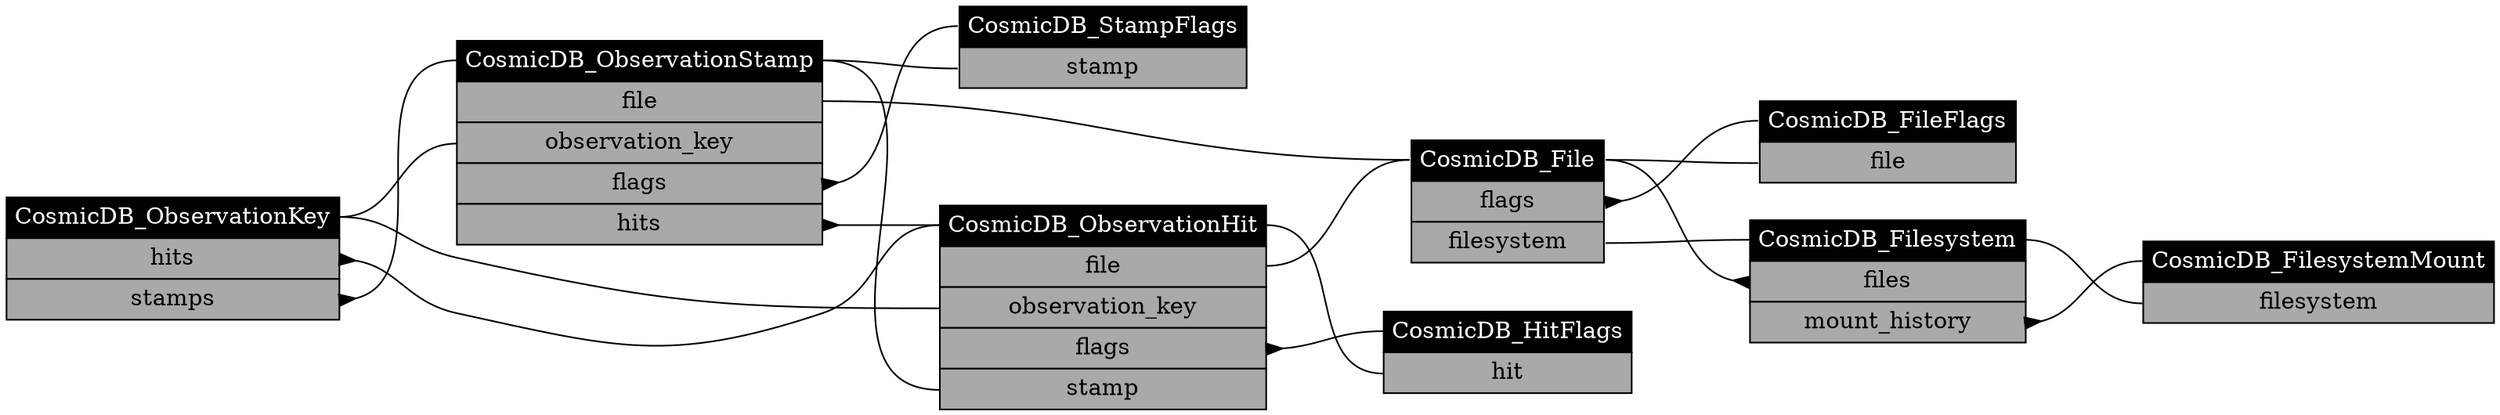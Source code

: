 digraph Storage_Entities {
layout=dot;
rankdir=LR;
ranksep="1.0";
CosmicDB_ObservationKey [label=<<table border="0" cellborder="1" cellspacing="0" cellpadding="4">
	<tr><td bgcolor="black" port="class"><font color="white">CosmicDB_ObservationKey</font></td></tr>
	<tr><td bgcolor="darkgrey" port="hits">hits</td></tr>
	<tr><td bgcolor="darkgrey" port="stamps">stamps</td></tr>
</table>>, shape=plain];
CosmicDB_Filesystem [label=<<table border="0" cellborder="1" cellspacing="0" cellpadding="4">
	<tr><td bgcolor="black" port="class"><font color="white">CosmicDB_Filesystem</font></td></tr>
	<tr><td bgcolor="darkgrey" port="files">files</td></tr>
	<tr><td bgcolor="darkgrey" port="mount_history">mount_history</td></tr>
</table>>, shape=plain];
CosmicDB_FilesystemMount [label=<<table border="0" cellborder="1" cellspacing="0" cellpadding="4">
	<tr><td bgcolor="black" port="class"><font color="white">CosmicDB_FilesystemMount</font></td></tr>
	<tr><td bgcolor="darkgrey" port="filesystem">filesystem</td></tr>
</table>>, shape=plain];
CosmicDB_File [label=<<table border="0" cellborder="1" cellspacing="0" cellpadding="4">
	<tr><td bgcolor="black" port="class"><font color="white">CosmicDB_File</font></td></tr>
	<tr><td bgcolor="darkgrey" port="flags">flags</td></tr>
	<tr><td bgcolor="darkgrey" port="filesystem">filesystem</td></tr>
</table>>, shape=plain];
CosmicDB_FileFlags [label=<<table border="0" cellborder="1" cellspacing="0" cellpadding="4">
	<tr><td bgcolor="black" port="class"><font color="white">CosmicDB_FileFlags</font></td></tr>
	<tr><td bgcolor="darkgrey" port="file">file</td></tr>
</table>>, shape=plain];
CosmicDB_ObservationStamp [label=<<table border="0" cellborder="1" cellspacing="0" cellpadding="4">
	<tr><td bgcolor="black" port="class"><font color="white">CosmicDB_ObservationStamp</font></td></tr>
	<tr><td bgcolor="darkgrey" port="file">file</td></tr>
	<tr><td bgcolor="darkgrey" port="observation_key">observation_key</td></tr>
	<tr><td bgcolor="darkgrey" port="flags">flags</td></tr>
	<tr><td bgcolor="darkgrey" port="hits">hits</td></tr>
</table>>, shape=plain];
CosmicDB_ObservationHit [label=<<table border="0" cellborder="1" cellspacing="0" cellpadding="4">
	<tr><td bgcolor="black" port="class"><font color="white">CosmicDB_ObservationHit</font></td></tr>
	<tr><td bgcolor="darkgrey" port="file">file</td></tr>
	<tr><td bgcolor="darkgrey" port="observation_key">observation_key</td></tr>
	<tr><td bgcolor="darkgrey" port="flags">flags</td></tr>
	<tr><td bgcolor="darkgrey" port="stamp">stamp</td></tr>
</table>>, shape=plain];
CosmicDB_HitFlags [label=<<table border="0" cellborder="1" cellspacing="0" cellpadding="4">
	<tr><td bgcolor="black" port="class"><font color="white">CosmicDB_HitFlags</font></td></tr>
	<tr><td bgcolor="darkgrey" port="hit">hit</td></tr>
</table>>, shape=plain];
CosmicDB_StampFlags [label=<<table border="0" cellborder="1" cellspacing="0" cellpadding="4">
	<tr><td bgcolor="black" port="class"><font color="white">CosmicDB_StampFlags</font></td></tr>
	<tr><td bgcolor="darkgrey" port="stamp">stamp</td></tr>
</table>>, shape=plain];
CosmicDB_ObservationKey:hits -> CosmicDB_ObservationHit:class  [arrowhead=none, arrowtail=inv, dir=both];
CosmicDB_ObservationKey:stamps -> CosmicDB_ObservationStamp:class  [arrowhead=none, arrowtail=inv, dir=both];
CosmicDB_Filesystem:files -> CosmicDB_File:class  [arrowhead=none, arrowtail=inv, dir=both];
CosmicDB_Filesystem:mount_history -> CosmicDB_FilesystemMount:class  [arrowhead=none, arrowtail=inv, dir=both];
CosmicDB_FilesystemMount:filesystem -> CosmicDB_Filesystem:class  [arrowhead=none, arrowtail=none, dir=both];
CosmicDB_File:flags -> CosmicDB_FileFlags:class  [arrowhead=none, arrowtail=inv, dir=both];
CosmicDB_File:filesystem -> CosmicDB_Filesystem:class  [arrowhead=none, arrowtail=none, dir=both];
CosmicDB_FileFlags:file -> CosmicDB_File:class  [arrowhead=none, arrowtail=none, dir=both];
CosmicDB_ObservationStamp:file -> CosmicDB_File:class  [arrowhead=none, arrowtail=none, dir=both];
CosmicDB_ObservationStamp:observation_key -> CosmicDB_ObservationKey:class  [arrowhead=none, arrowtail=none, dir=both];
CosmicDB_ObservationStamp:flags -> CosmicDB_StampFlags:class  [arrowhead=none, arrowtail=inv, dir=both];
CosmicDB_ObservationStamp:hits -> CosmicDB_ObservationHit:class  [arrowhead=none, arrowtail=inv, dir=both];
CosmicDB_ObservationHit:file -> CosmicDB_File:class  [arrowhead=none, arrowtail=none, dir=both];
CosmicDB_ObservationHit:observation_key -> CosmicDB_ObservationKey:class  [arrowhead=none, arrowtail=none, dir=both];
CosmicDB_ObservationHit:flags -> CosmicDB_HitFlags:class  [arrowhead=none, arrowtail=inv, dir=both];
CosmicDB_ObservationHit:stamp -> CosmicDB_ObservationStamp:class  [arrowhead=none, arrowtail=none, dir=both];
CosmicDB_HitFlags:hit -> CosmicDB_ObservationHit:class  [arrowhead=none, arrowtail=none, dir=both];
CosmicDB_StampFlags:stamp -> CosmicDB_ObservationStamp:class  [arrowhead=none, arrowtail=none, dir=both];
}
